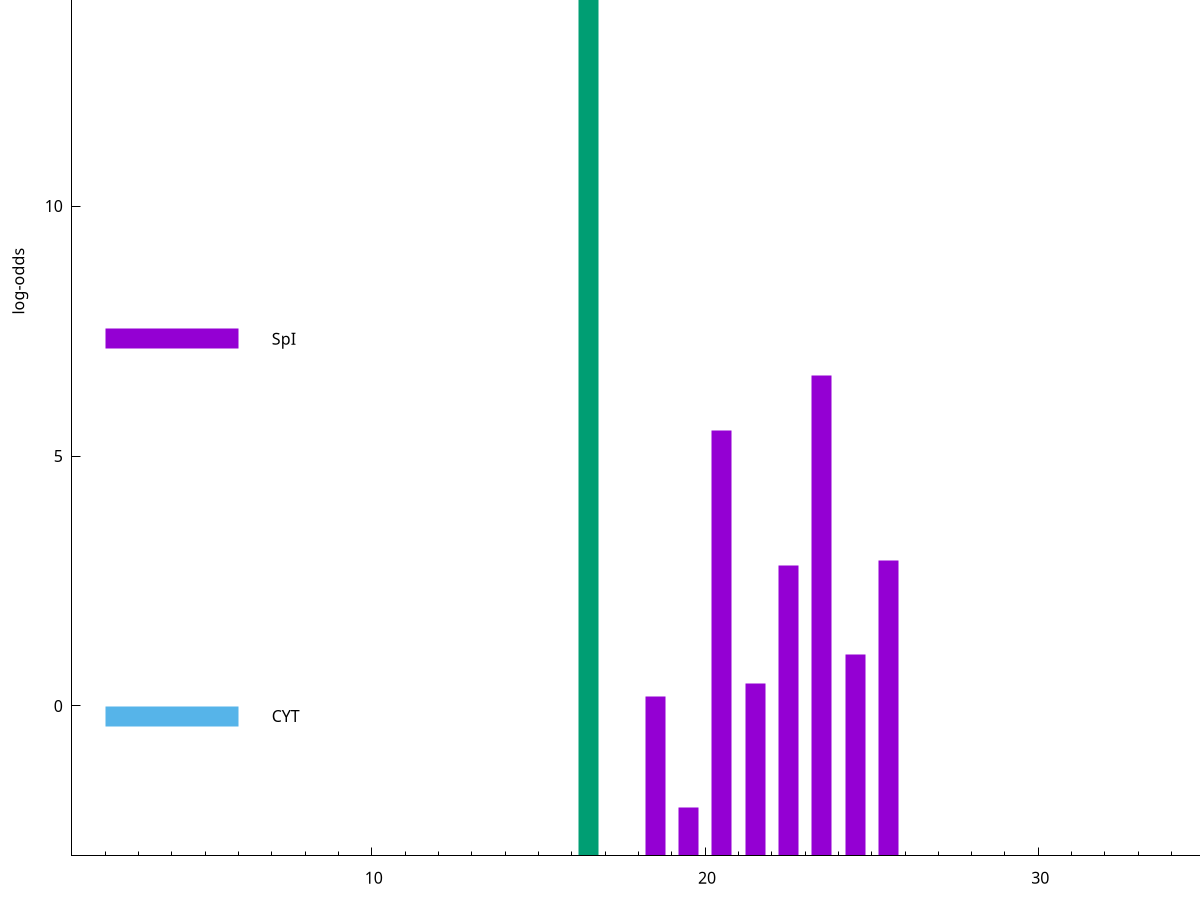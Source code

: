 set title "LipoP predictions for SRR4017833.gff"
set size 2., 1.4
set xrange [1:70] 
set mxtics 10
set yrange [-3:20]
set y2range [0:23]
set ylabel "log-odds"
set term postscript eps color solid "Helvetica" 30
set output "SRR4017833.gff53.eps"
set arrow from 2,17.8049 to 6,17.8049 nohead lt 2 lw 20
set label "SpII" at 7,17.8049
set arrow from 2,7.34434 to 6,7.34434 nohead lt 1 lw 20
set label "SpI" at 7,7.34434
set arrow from 2,-0.200913 to 6,-0.200913 nohead lt 3 lw 20
set label "CYT" at 7,-0.200913
set arrow from 2,17.8049 to 6,17.8049 nohead lt 2 lw 20
set label "SpII" at 7,17.8049
# NOTE: The scores below are the log-odds scores with the threshold
# NOTE: subtracted (a hack to make gnuplot make the histogram all
# NOTE: look nice).
plot "-" axes x1y2 title "" with impulses lt 2 lw 20, "-" axes x1y2 title "" with impulses lt 1 lw 20
16.500000 20.804900
e
23.500000 9.609340
20.500000 8.506210
25.500000 5.920100
22.500000 5.801680
24.500000 4.027090
21.500000 3.452236
18.500000 3.189108
19.500000 0.969420
e
exit
